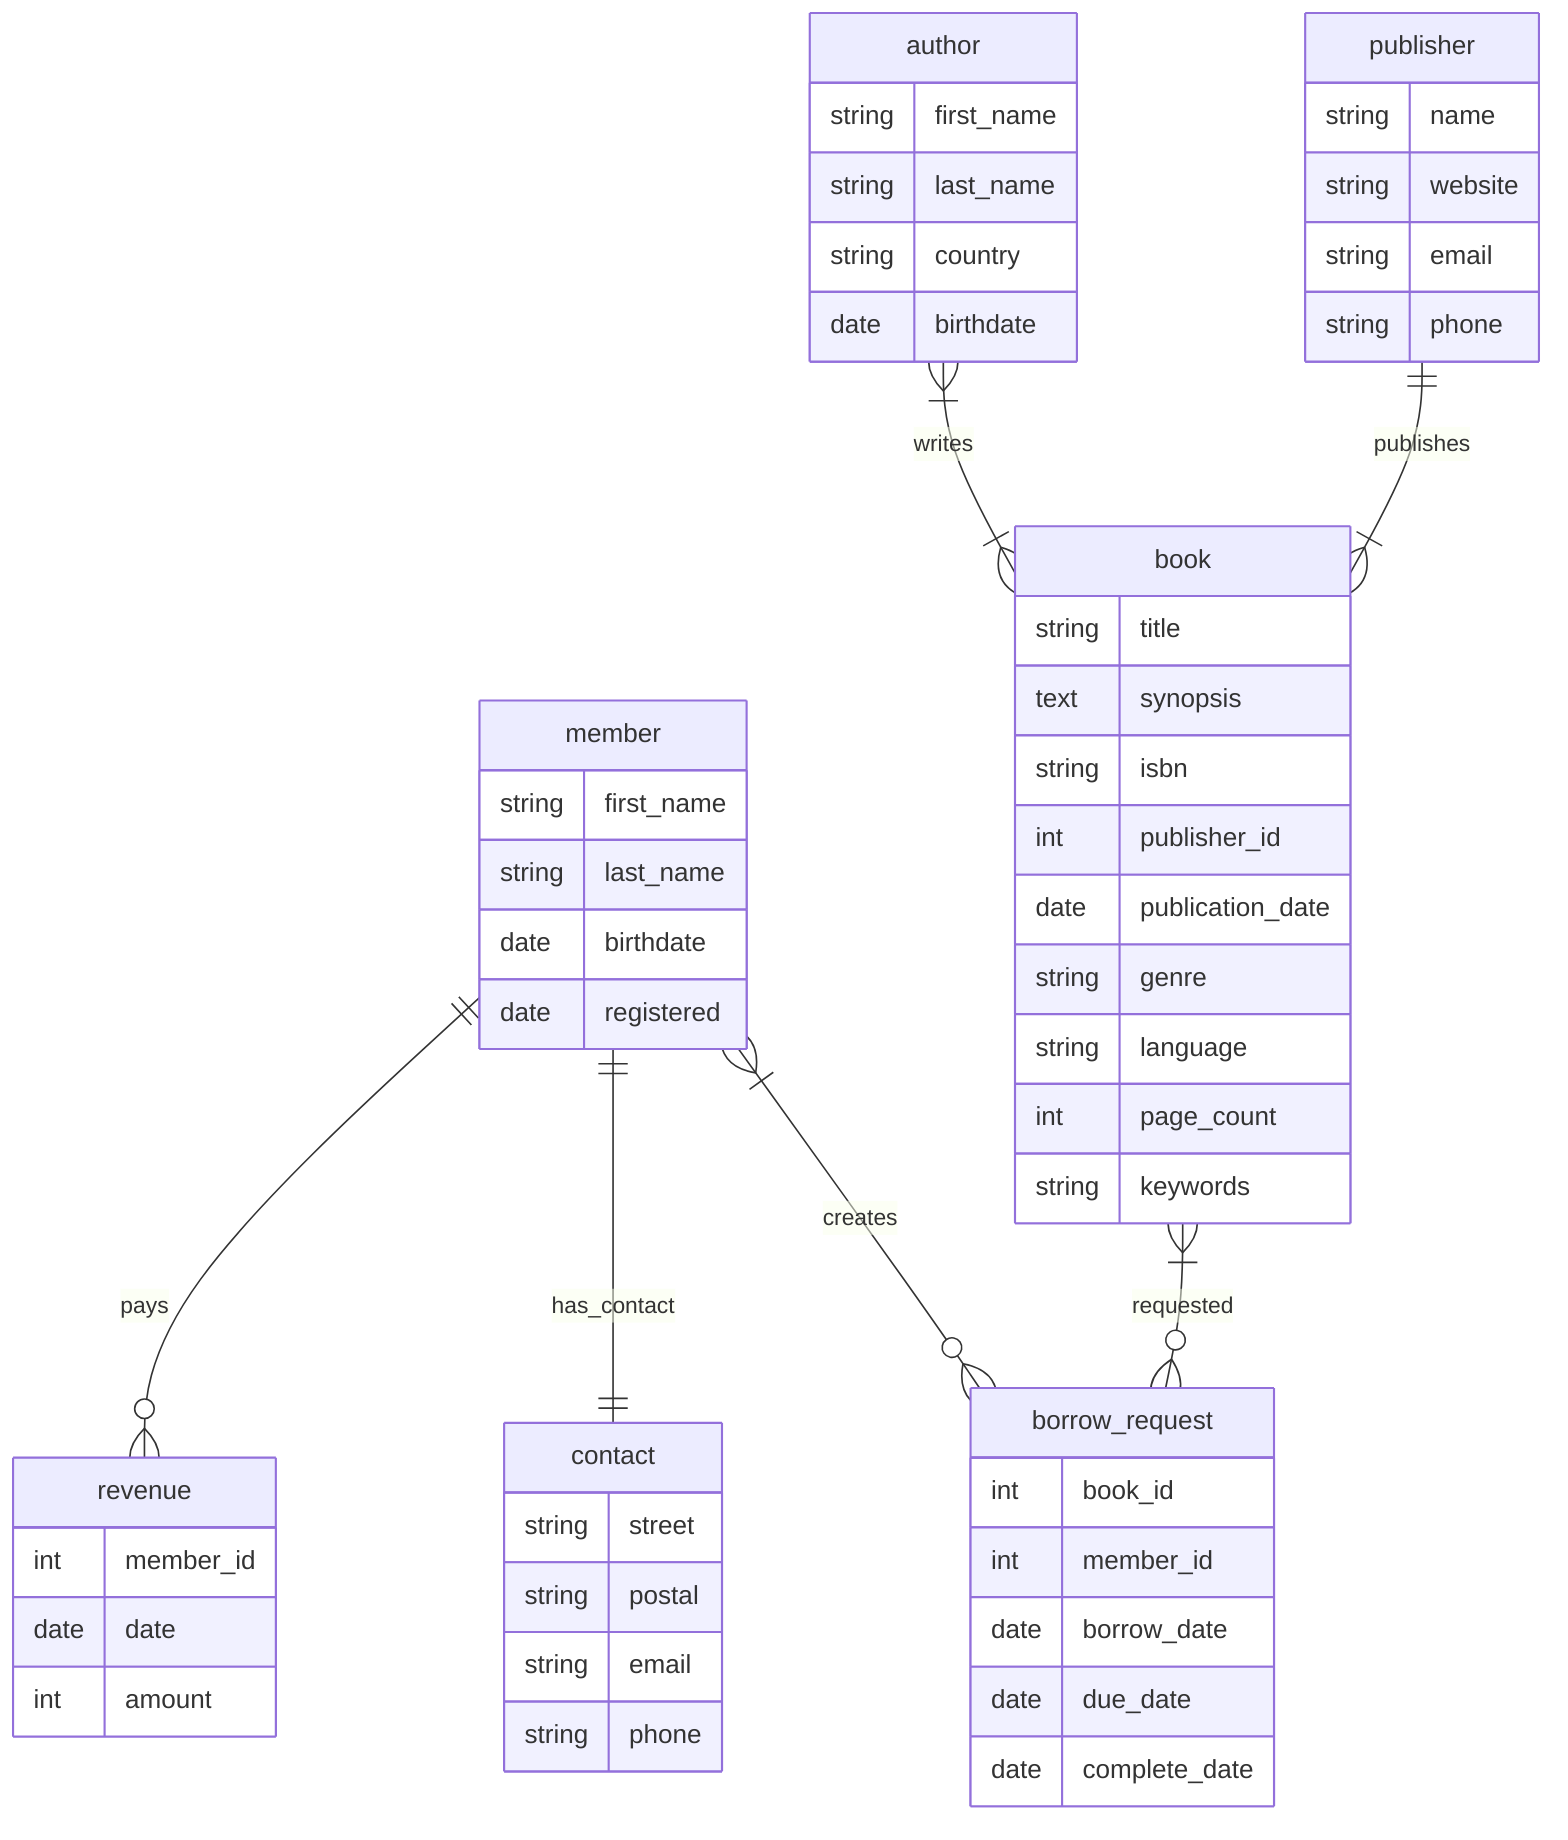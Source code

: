 erDiagram
    member ||--o{ revenue: pays
    member ||--|| contact: has_contact
    member }|--o{ borrow_request: creates
    book }|--o{ borrow_request: requested
    author }|--|{ book: writes
    publisher ||--|{ book: publishes

    member {
        string first_name
        string last_name
        date birthdate
        date registered
    }

    contact {
        string street
        string postal
        string email
        string phone
    }

    book {
        string title
        text synopsis
        string isbn
        int publisher_id
        date publication_date
        string genre
        string language
        int page_count
        string keywords
    }

    author {
        string first_name
        string last_name
        string country
        date birthdate
    }

    publisher {
        string name
        string website
        string email
        string phone
    }

    revenue {
        int member_id
        date date
        int amount
    }

    borrow_request {
        int book_id
        int member_id
        date borrow_date
        date due_date
        date complete_date
    }